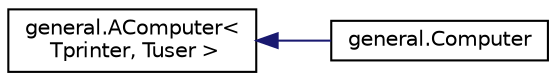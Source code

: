 digraph "Graphical Class Hierarchy"
{
  edge [fontname="Helvetica",fontsize="10",labelfontname="Helvetica",labelfontsize="10"];
  node [fontname="Helvetica",fontsize="10",shape=record];
  rankdir="LR";
  Node1 [label="general.AComputer\<\l Tprinter, Tuser \>",height=0.2,width=0.4,color="black", fillcolor="white", style="filled",URL="$classgeneral_1_1_a_computer_3_01_tprinter_00_01_tuser_01_4.html"];
  Node1 -> Node2 [dir="back",color="midnightblue",fontsize="10",style="solid",fontname="Helvetica"];
  Node2 [label="general.Computer",height=0.2,width=0.4,color="black", fillcolor="white", style="filled",URL="$classgeneral_1_1_computer.html"];
}

